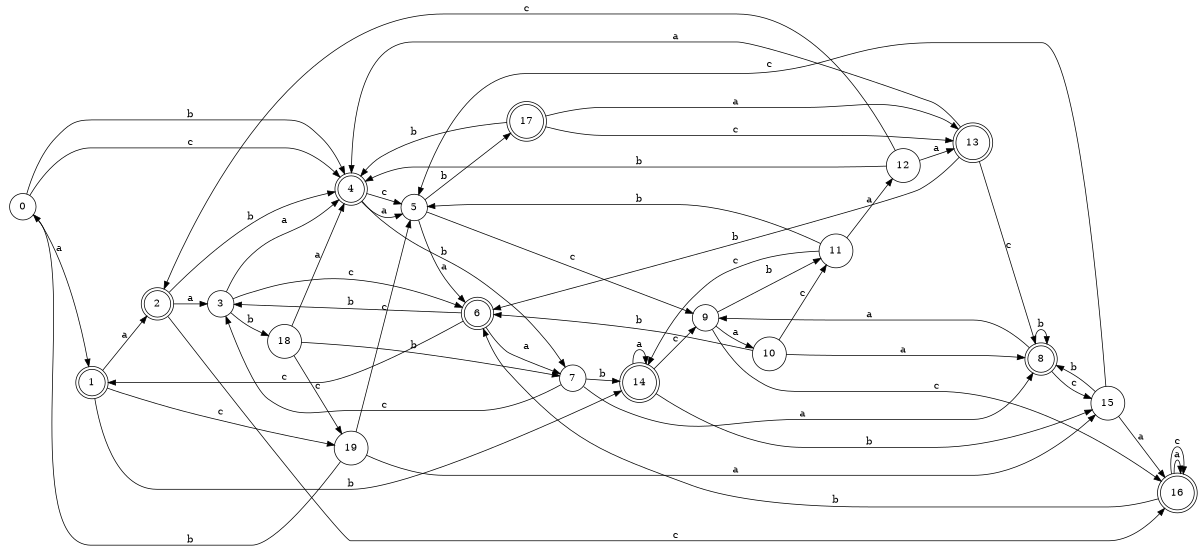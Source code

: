 digraph n16_7 {
__start0 [label="" shape="none"];

rankdir=LR;
size="8,5";

s0 [style="filled", color="black", fillcolor="white" shape="circle", label="0"];
s1 [style="rounded,filled", color="black", fillcolor="white" shape="doublecircle", label="1"];
s2 [style="rounded,filled", color="black", fillcolor="white" shape="doublecircle", label="2"];
s3 [style="filled", color="black", fillcolor="white" shape="circle", label="3"];
s4 [style="rounded,filled", color="black", fillcolor="white" shape="doublecircle", label="4"];
s5 [style="filled", color="black", fillcolor="white" shape="circle", label="5"];
s6 [style="rounded,filled", color="black", fillcolor="white" shape="doublecircle", label="6"];
s7 [style="filled", color="black", fillcolor="white" shape="circle", label="7"];
s8 [style="rounded,filled", color="black", fillcolor="white" shape="doublecircle", label="8"];
s9 [style="filled", color="black", fillcolor="white" shape="circle", label="9"];
s10 [style="filled", color="black", fillcolor="white" shape="circle", label="10"];
s11 [style="filled", color="black", fillcolor="white" shape="circle", label="11"];
s12 [style="filled", color="black", fillcolor="white" shape="circle", label="12"];
s13 [style="rounded,filled", color="black", fillcolor="white" shape="doublecircle", label="13"];
s14 [style="rounded,filled", color="black", fillcolor="white" shape="doublecircle", label="14"];
s15 [style="filled", color="black", fillcolor="white" shape="circle", label="15"];
s16 [style="rounded,filled", color="black", fillcolor="white" shape="doublecircle", label="16"];
s17 [style="rounded,filled", color="black", fillcolor="white" shape="doublecircle", label="17"];
s18 [style="filled", color="black", fillcolor="white" shape="circle", label="18"];
s19 [style="filled", color="black", fillcolor="white" shape="circle", label="19"];
s0 -> s1 [label="a"];
s0 -> s4 [label="b"];
s0 -> s4 [label="c"];
s1 -> s2 [label="a"];
s1 -> s14 [label="b"];
s1 -> s19 [label="c"];
s2 -> s3 [label="a"];
s2 -> s4 [label="b"];
s2 -> s16 [label="c"];
s3 -> s4 [label="a"];
s3 -> s18 [label="b"];
s3 -> s6 [label="c"];
s4 -> s5 [label="a"];
s4 -> s7 [label="b"];
s4 -> s5 [label="c"];
s5 -> s6 [label="a"];
s5 -> s17 [label="b"];
s5 -> s9 [label="c"];
s6 -> s7 [label="a"];
s6 -> s3 [label="b"];
s6 -> s1 [label="c"];
s7 -> s8 [label="a"];
s7 -> s14 [label="b"];
s7 -> s3 [label="c"];
s8 -> s9 [label="a"];
s8 -> s8 [label="b"];
s8 -> s15 [label="c"];
s9 -> s10 [label="a"];
s9 -> s11 [label="b"];
s9 -> s16 [label="c"];
s10 -> s8 [label="a"];
s10 -> s6 [label="b"];
s10 -> s11 [label="c"];
s11 -> s12 [label="a"];
s11 -> s5 [label="b"];
s11 -> s14 [label="c"];
s12 -> s13 [label="a"];
s12 -> s4 [label="b"];
s12 -> s2 [label="c"];
s13 -> s4 [label="a"];
s13 -> s6 [label="b"];
s13 -> s8 [label="c"];
s14 -> s14 [label="a"];
s14 -> s15 [label="b"];
s14 -> s9 [label="c"];
s15 -> s16 [label="a"];
s15 -> s8 [label="b"];
s15 -> s5 [label="c"];
s16 -> s16 [label="a"];
s16 -> s6 [label="b"];
s16 -> s16 [label="c"];
s17 -> s13 [label="a"];
s17 -> s4 [label="b"];
s17 -> s13 [label="c"];
s18 -> s4 [label="a"];
s18 -> s7 [label="b"];
s18 -> s19 [label="c"];
s19 -> s15 [label="a"];
s19 -> s0 [label="b"];
s19 -> s5 [label="c"];

}